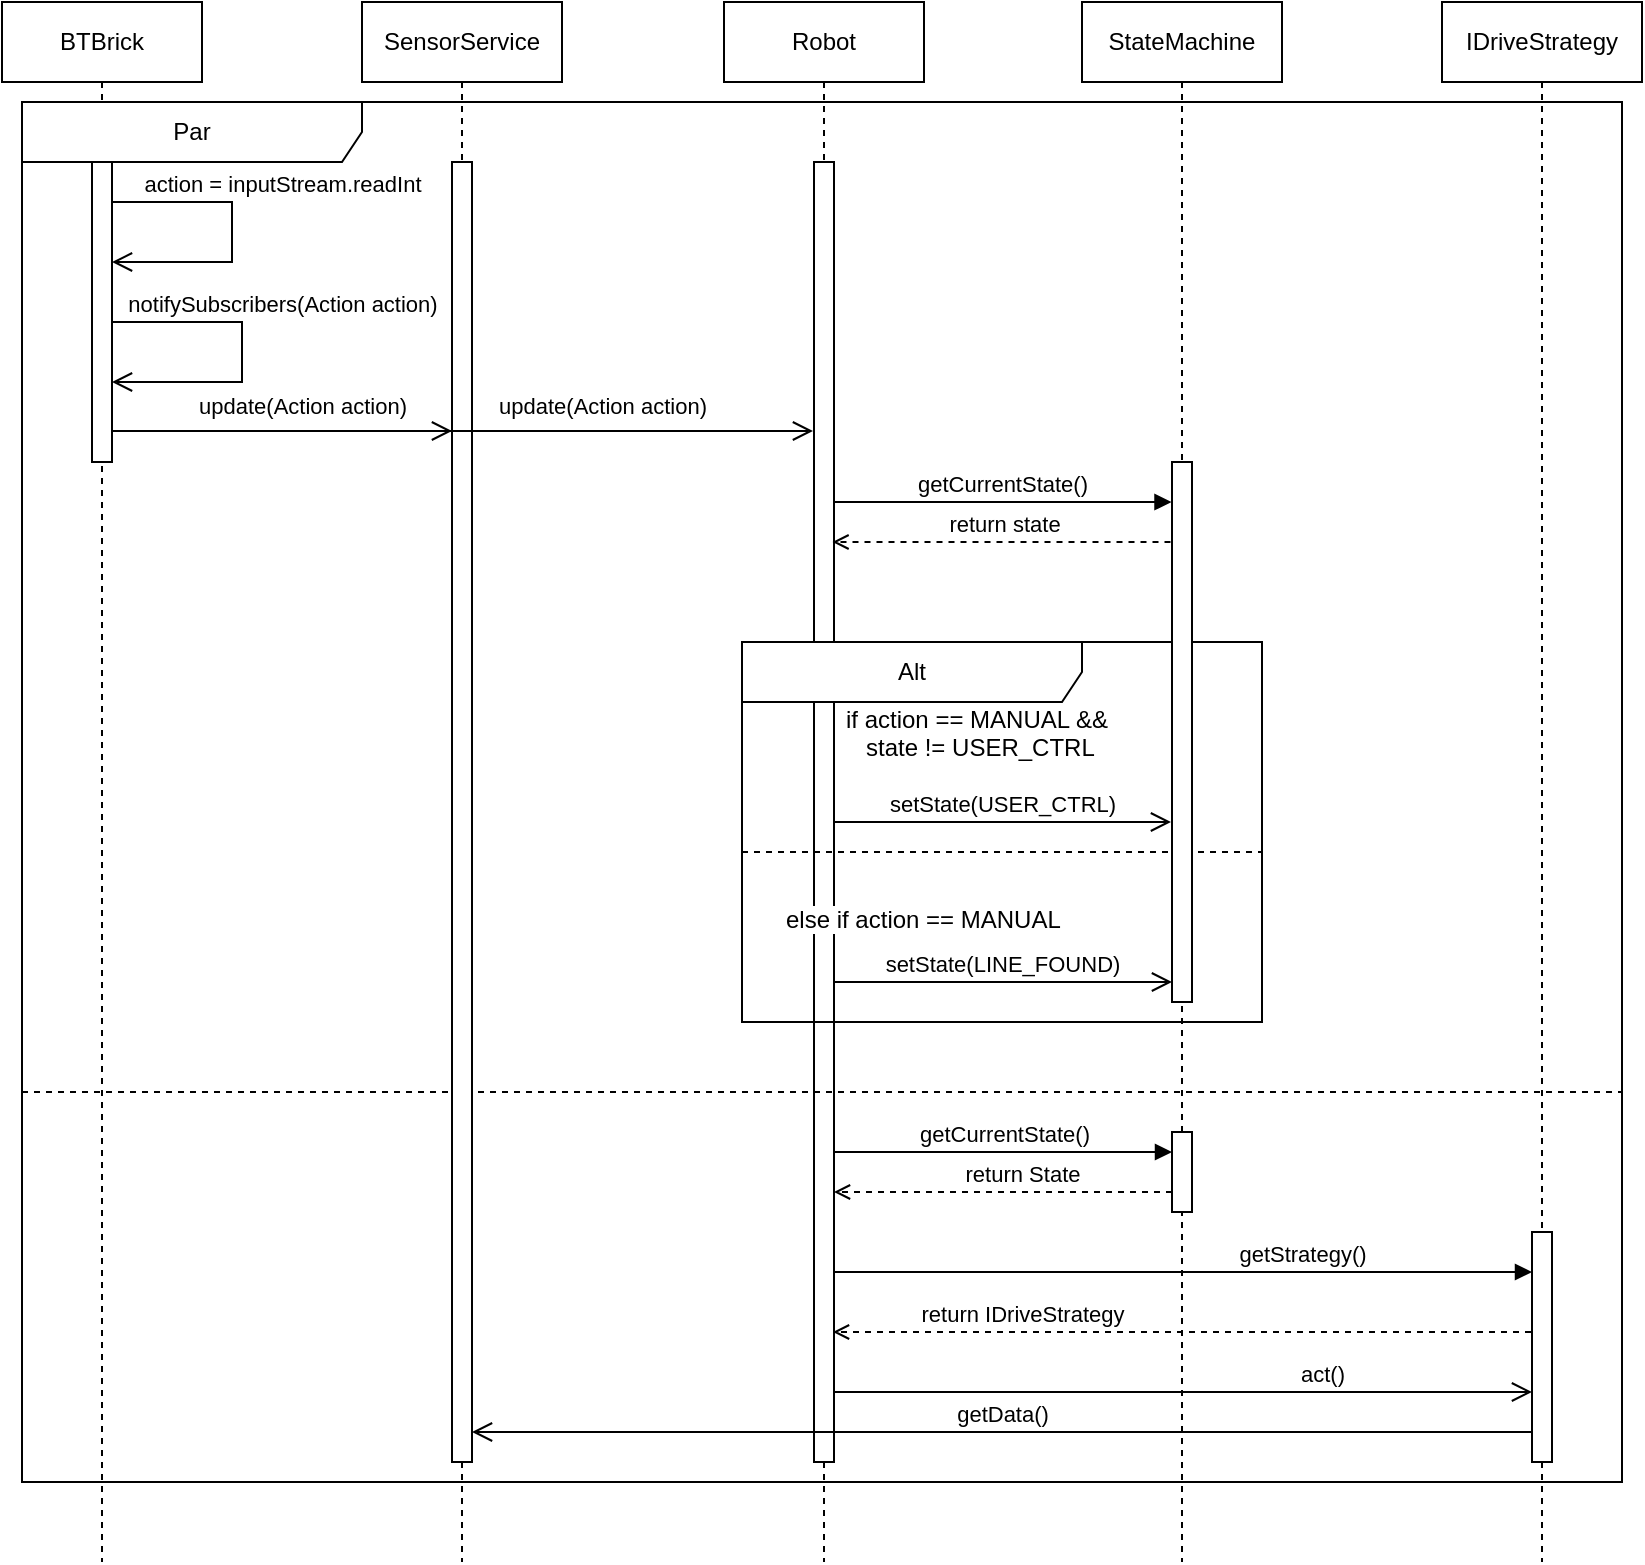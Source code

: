 <mxfile version="24.4.8" type="device">
  <diagram name="Page-1" id="2YBvvXClWsGukQMizWep">
    <mxGraphModel dx="2261" dy="907" grid="1" gridSize="10" guides="1" tooltips="1" connect="1" arrows="1" fold="1" page="1" pageScale="1" pageWidth="827" pageHeight="1169" math="0" shadow="0">
      <root>
        <mxCell id="0" />
        <mxCell id="1" parent="0" />
        <mxCell id="aM9ryv3xv72pqoxQDRHE-5" value="BTBrick" style="shape=umlLifeline;perimeter=lifelinePerimeter;whiteSpace=wrap;html=1;container=0;dropTarget=0;collapsible=0;recursiveResize=0;outlineConnect=0;portConstraint=eastwest;newEdgeStyle={&quot;edgeStyle&quot;:&quot;elbowEdgeStyle&quot;,&quot;elbow&quot;:&quot;vertical&quot;,&quot;curved&quot;:0,&quot;rounded&quot;:0};" parent="1" vertex="1">
          <mxGeometry x="-160" y="20" width="100" height="780" as="geometry" />
        </mxCell>
        <mxCell id="aM9ryv3xv72pqoxQDRHE-6" value="" style="html=1;points=[];perimeter=orthogonalPerimeter;outlineConnect=0;targetShapes=umlLifeline;portConstraint=eastwest;newEdgeStyle={&quot;edgeStyle&quot;:&quot;elbowEdgeStyle&quot;,&quot;elbow&quot;:&quot;vertical&quot;,&quot;curved&quot;:0,&quot;rounded&quot;:0};" parent="aM9ryv3xv72pqoxQDRHE-5" vertex="1">
          <mxGeometry x="45" y="80" width="10" height="150" as="geometry" />
        </mxCell>
        <mxCell id="40RXEihZA-Wa1koNz0qk-14" value="notifySubscribers(Action action)" style="endArrow=open;startArrow=none;endFill=0;startFill=0;endSize=8;html=1;verticalAlign=bottom;labelBackgroundColor=none;strokeWidth=1;rounded=0;" edge="1" parent="aM9ryv3xv72pqoxQDRHE-5" source="aM9ryv3xv72pqoxQDRHE-6" target="aM9ryv3xv72pqoxQDRHE-6">
          <mxGeometry x="-0.188" y="20" width="160" relative="1" as="geometry">
            <mxPoint x="60" y="160" as="sourcePoint" />
            <mxPoint x="55" y="190" as="targetPoint" />
            <Array as="points">
              <mxPoint x="90" y="160" />
              <mxPoint x="120" y="160" />
              <mxPoint x="120" y="190" />
            </Array>
            <mxPoint as="offset" />
          </mxGeometry>
        </mxCell>
        <mxCell id="VgHauEdf2M3hdAsd8EfK-26" value="action = inputStream.readInt" style="endArrow=open;startArrow=none;endFill=0;startFill=0;endSize=8;html=1;verticalAlign=bottom;labelBackgroundColor=none;strokeWidth=1;rounded=0;" parent="aM9ryv3xv72pqoxQDRHE-5" target="aM9ryv3xv72pqoxQDRHE-6" edge="1" source="aM9ryv3xv72pqoxQDRHE-6">
          <mxGeometry x="-0.2" y="25" width="160" relative="1" as="geometry">
            <mxPoint x="60" y="100" as="sourcePoint" />
            <mxPoint x="50" y="130" as="targetPoint" />
            <Array as="points">
              <mxPoint x="85" y="100" />
              <mxPoint x="115" y="100" />
              <mxPoint x="115" y="130" />
            </Array>
            <mxPoint as="offset" />
          </mxGeometry>
        </mxCell>
        <mxCell id="VgHauEdf2M3hdAsd8EfK-9" value="Robot" style="shape=umlLifeline;perimeter=lifelinePerimeter;whiteSpace=wrap;html=1;container=0;dropTarget=0;collapsible=0;recursiveResize=0;outlineConnect=0;portConstraint=eastwest;newEdgeStyle={&quot;edgeStyle&quot;:&quot;elbowEdgeStyle&quot;,&quot;elbow&quot;:&quot;vertical&quot;,&quot;curved&quot;:0,&quot;rounded&quot;:0};" parent="1" vertex="1">
          <mxGeometry x="201" y="20" width="100" height="780" as="geometry" />
        </mxCell>
        <mxCell id="VgHauEdf2M3hdAsd8EfK-10" value="" style="html=1;points=[];perimeter=orthogonalPerimeter;outlineConnect=0;targetShapes=umlLifeline;portConstraint=eastwest;newEdgeStyle={&quot;edgeStyle&quot;:&quot;elbowEdgeStyle&quot;,&quot;elbow&quot;:&quot;vertical&quot;,&quot;curved&quot;:0,&quot;rounded&quot;:0};" parent="VgHauEdf2M3hdAsd8EfK-9" vertex="1">
          <mxGeometry x="45" y="80" width="10" height="650" as="geometry" />
        </mxCell>
        <mxCell id="VgHauEdf2M3hdAsd8EfK-11" value="StateMachine" style="shape=umlLifeline;perimeter=lifelinePerimeter;whiteSpace=wrap;html=1;container=0;dropTarget=0;collapsible=0;recursiveResize=0;outlineConnect=0;portConstraint=eastwest;newEdgeStyle={&quot;edgeStyle&quot;:&quot;elbowEdgeStyle&quot;,&quot;elbow&quot;:&quot;vertical&quot;,&quot;curved&quot;:0,&quot;rounded&quot;:0};" parent="1" vertex="1">
          <mxGeometry x="380" y="20" width="100" height="780" as="geometry" />
        </mxCell>
        <mxCell id="VgHauEdf2M3hdAsd8EfK-34" value="IDriveStrategy" style="shape=umlLifeline;perimeter=lifelinePerimeter;whiteSpace=wrap;html=1;container=0;dropTarget=0;collapsible=0;recursiveResize=0;outlineConnect=0;portConstraint=eastwest;newEdgeStyle={&quot;edgeStyle&quot;:&quot;elbowEdgeStyle&quot;,&quot;elbow&quot;:&quot;vertical&quot;,&quot;curved&quot;:0,&quot;rounded&quot;:0};" parent="1" vertex="1">
          <mxGeometry x="560" y="20" width="100" height="780" as="geometry" />
        </mxCell>
        <mxCell id="40RXEihZA-Wa1koNz0qk-7" value="Par" style="shape=umlFrame;whiteSpace=wrap;html=1;pointerEvents=0;recursiveResize=0;container=1;collapsible=0;width=170;" vertex="1" parent="1">
          <mxGeometry x="-150" y="70" width="800" height="690" as="geometry" />
        </mxCell>
        <mxCell id="40RXEihZA-Wa1koNz0qk-9" value="" style="line;strokeWidth=1;dashed=1;labelPosition=center;verticalLabelPosition=bottom;align=left;verticalAlign=top;spacingLeft=20;spacingTop=15;html=1;whiteSpace=wrap;" vertex="1" parent="40RXEihZA-Wa1koNz0qk-7">
          <mxGeometry y="490" width="800" height="10" as="geometry" />
        </mxCell>
        <mxCell id="VgHauEdf2M3hdAsd8EfK-12" value="" style="html=1;points=[];perimeter=orthogonalPerimeter;outlineConnect=0;targetShapes=umlLifeline;portConstraint=eastwest;newEdgeStyle={&quot;edgeStyle&quot;:&quot;elbowEdgeStyle&quot;,&quot;elbow&quot;:&quot;vertical&quot;,&quot;curved&quot;:0,&quot;rounded&quot;:0};" parent="40RXEihZA-Wa1koNz0qk-7" vertex="1">
          <mxGeometry x="575" y="515" width="10" height="40" as="geometry" />
        </mxCell>
        <mxCell id="VgHauEdf2M3hdAsd8EfK-35" value="" style="html=1;points=[];perimeter=orthogonalPerimeter;outlineConnect=0;targetShapes=umlLifeline;portConstraint=eastwest;newEdgeStyle={&quot;edgeStyle&quot;:&quot;elbowEdgeStyle&quot;,&quot;elbow&quot;:&quot;vertical&quot;,&quot;curved&quot;:0,&quot;rounded&quot;:0};" parent="40RXEihZA-Wa1koNz0qk-7" vertex="1">
          <mxGeometry x="755" y="565" width="10" height="115" as="geometry" />
        </mxCell>
        <mxCell id="VgHauEdf2M3hdAsd8EfK-30" value="getCurrentState()" style="html=1;verticalAlign=bottom;endArrow=block;edgeStyle=elbowEdgeStyle;elbow=vertical;curved=0;rounded=0;" parent="40RXEihZA-Wa1koNz0qk-7" edge="1">
          <mxGeometry relative="1" as="geometry">
            <mxPoint x="406" y="525" as="sourcePoint" />
            <Array as="points">
              <mxPoint x="490.5" y="525" />
            </Array>
            <mxPoint x="575" y="525" as="targetPoint" />
          </mxGeometry>
        </mxCell>
        <mxCell id="MnhJiCePQzwTxGwmFQ9T-3" value="return State" style="html=1;verticalAlign=bottom;labelBackgroundColor=none;endArrow=open;endFill=0;dashed=1;rounded=0;" parent="40RXEihZA-Wa1koNz0qk-7" edge="1">
          <mxGeometry x="-0.112" width="160" relative="1" as="geometry">
            <mxPoint x="575.0" y="545.0" as="sourcePoint" />
            <mxPoint x="406" y="545.0" as="targetPoint" />
            <mxPoint as="offset" />
          </mxGeometry>
        </mxCell>
        <mxCell id="VgHauEdf2M3hdAsd8EfK-50" value="getStrategy()" style="html=1;verticalAlign=bottom;endArrow=block;edgeStyle=elbowEdgeStyle;elbow=vertical;curved=0;rounded=0;" parent="40RXEihZA-Wa1koNz0qk-7" edge="1">
          <mxGeometry x="0.341" relative="1" as="geometry">
            <mxPoint x="406" y="585" as="sourcePoint" />
            <Array as="points">
              <mxPoint x="489" y="585" />
            </Array>
            <mxPoint x="755" y="585" as="targetPoint" />
            <mxPoint as="offset" />
          </mxGeometry>
        </mxCell>
        <mxCell id="MnhJiCePQzwTxGwmFQ9T-4" value="return IDriveStrategy" style="html=1;verticalAlign=bottom;labelBackgroundColor=none;endArrow=open;endFill=0;dashed=1;rounded=0;" parent="40RXEihZA-Wa1koNz0qk-7" edge="1">
          <mxGeometry x="0.459" width="160" relative="1" as="geometry">
            <mxPoint x="754.5" y="615" as="sourcePoint" />
            <mxPoint x="405.5" y="615" as="targetPoint" />
            <mxPoint as="offset" />
          </mxGeometry>
        </mxCell>
        <mxCell id="sYVHUZY6ORqhLOfMMOYd-2" value="act()" style="endArrow=open;startArrow=none;endFill=0;startFill=0;endSize=8;html=1;verticalAlign=bottom;labelBackgroundColor=none;strokeWidth=1;rounded=0;" parent="40RXEihZA-Wa1koNz0qk-7" edge="1">
          <mxGeometry x="0.398" width="160" relative="1" as="geometry">
            <mxPoint x="406" y="645" as="sourcePoint" />
            <mxPoint x="755" y="645" as="targetPoint" />
            <Array as="points">
              <mxPoint x="499" y="645" />
            </Array>
            <mxPoint as="offset" />
          </mxGeometry>
        </mxCell>
        <mxCell id="40RXEihZA-Wa1koNz0qk-22" value="Alt" style="shape=umlFrame;whiteSpace=wrap;html=1;pointerEvents=0;recursiveResize=0;container=1;collapsible=0;width=170;" vertex="1" parent="40RXEihZA-Wa1koNz0qk-7">
          <mxGeometry x="360" y="270" width="260" height="190" as="geometry" />
        </mxCell>
        <mxCell id="40RXEihZA-Wa1koNz0qk-23" value="if action == MANUAL &amp;amp;&amp;amp;&amp;nbsp;&lt;div&gt;&amp;nbsp; &amp;nbsp;state != USER_CTRL&lt;/div&gt;" style="text;html=1;" vertex="1" parent="40RXEihZA-Wa1koNz0qk-22">
          <mxGeometry width="180" height="40" relative="1" as="geometry">
            <mxPoint x="50" y="25" as="offset" />
          </mxGeometry>
        </mxCell>
        <mxCell id="40RXEihZA-Wa1koNz0qk-24" value="else if action == MANUAL" style="line;strokeWidth=1;dashed=1;labelPosition=center;verticalLabelPosition=bottom;align=left;verticalAlign=top;spacingLeft=20;spacingTop=15;html=1;whiteSpace=wrap;" vertex="1" parent="40RXEihZA-Wa1koNz0qk-22">
          <mxGeometry y="100" width="260" height="10" as="geometry" />
        </mxCell>
        <mxCell id="40RXEihZA-Wa1koNz0qk-18" value="" style="html=1;points=[];perimeter=orthogonalPerimeter;outlineConnect=0;targetShapes=umlLifeline;portConstraint=eastwest;newEdgeStyle={&quot;edgeStyle&quot;:&quot;elbowEdgeStyle&quot;,&quot;elbow&quot;:&quot;vertical&quot;,&quot;curved&quot;:0,&quot;rounded&quot;:0};" vertex="1" parent="40RXEihZA-Wa1koNz0qk-22">
          <mxGeometry x="215" y="-90" width="10" height="270" as="geometry" />
        </mxCell>
        <mxCell id="40RXEihZA-Wa1koNz0qk-28" value="setState(USER_CTRL)" style="endArrow=open;startArrow=none;endFill=0;startFill=0;endSize=8;html=1;verticalAlign=bottom;labelBackgroundColor=none;strokeWidth=1;rounded=0;" edge="1" parent="40RXEihZA-Wa1koNz0qk-22">
          <mxGeometry x="-0.006" width="160" relative="1" as="geometry">
            <mxPoint x="45.5" y="90" as="sourcePoint" />
            <mxPoint x="214.5" y="90" as="targetPoint" />
            <Array as="points">
              <mxPoint x="132.5" y="90" />
            </Array>
            <mxPoint as="offset" />
          </mxGeometry>
        </mxCell>
        <mxCell id="40RXEihZA-Wa1koNz0qk-27" value="setState(LINE_FOUND)" style="endArrow=open;startArrow=none;endFill=0;startFill=0;endSize=8;html=1;verticalAlign=bottom;labelBackgroundColor=none;strokeWidth=1;rounded=0;" edge="1" parent="40RXEihZA-Wa1koNz0qk-22" target="40RXEihZA-Wa1koNz0qk-18">
          <mxGeometry x="-0.006" width="160" relative="1" as="geometry">
            <mxPoint x="46" y="170" as="sourcePoint" />
            <mxPoint x="389" y="170" as="targetPoint" />
            <Array as="points">
              <mxPoint x="133" y="170" />
            </Array>
            <mxPoint as="offset" />
          </mxGeometry>
        </mxCell>
        <mxCell id="40RXEihZA-Wa1koNz0qk-26" value="return state" style="html=1;verticalAlign=bottom;labelBackgroundColor=none;endArrow=open;endFill=0;dashed=1;rounded=0;" edge="1" parent="40RXEihZA-Wa1koNz0qk-7">
          <mxGeometry width="160" relative="1" as="geometry">
            <mxPoint x="574.25" y="220" as="sourcePoint" />
            <mxPoint x="405.25" y="220" as="targetPoint" />
            <mxPoint x="1" as="offset" />
          </mxGeometry>
        </mxCell>
        <mxCell id="40RXEihZA-Wa1koNz0qk-25" value="getCurrentState()" style="html=1;verticalAlign=bottom;endArrow=block;edgeStyle=elbowEdgeStyle;elbow=vertical;curved=0;rounded=0;" edge="1" parent="40RXEihZA-Wa1koNz0qk-7">
          <mxGeometry x="-0.006" relative="1" as="geometry">
            <mxPoint x="405.75" y="200" as="sourcePoint" />
            <Array as="points">
              <mxPoint x="462.75" y="200" />
            </Array>
            <mxPoint x="574.75" y="200" as="targetPoint" />
            <mxPoint as="offset" />
          </mxGeometry>
        </mxCell>
        <mxCell id="40RXEihZA-Wa1koNz0qk-12" value="SensorService" style="shape=umlLifeline;perimeter=lifelinePerimeter;whiteSpace=wrap;html=1;container=0;dropTarget=0;collapsible=0;recursiveResize=0;outlineConnect=0;portConstraint=eastwest;newEdgeStyle={&quot;edgeStyle&quot;:&quot;elbowEdgeStyle&quot;,&quot;elbow&quot;:&quot;vertical&quot;,&quot;curved&quot;:0,&quot;rounded&quot;:0};" vertex="1" parent="1">
          <mxGeometry x="20" y="20" width="100" height="780" as="geometry" />
        </mxCell>
        <mxCell id="40RXEihZA-Wa1koNz0qk-13" value="" style="html=1;points=[];perimeter=orthogonalPerimeter;outlineConnect=0;targetShapes=umlLifeline;portConstraint=eastwest;newEdgeStyle={&quot;edgeStyle&quot;:&quot;elbowEdgeStyle&quot;,&quot;elbow&quot;:&quot;vertical&quot;,&quot;curved&quot;:0,&quot;rounded&quot;:0};" vertex="1" parent="40RXEihZA-Wa1koNz0qk-12">
          <mxGeometry x="45" y="80" width="10" height="650" as="geometry" />
        </mxCell>
        <mxCell id="40RXEihZA-Wa1koNz0qk-15" value="update(Action action)" style="endArrow=open;startArrow=none;endFill=0;startFill=0;endSize=8;html=1;verticalAlign=bottom;labelBackgroundColor=none;strokeWidth=1;rounded=0;" edge="1" parent="1" source="aM9ryv3xv72pqoxQDRHE-6" target="40RXEihZA-Wa1koNz0qk-13">
          <mxGeometry x="0.118" y="5" width="160" relative="1" as="geometry">
            <mxPoint x="-90" y="234.5" as="sourcePoint" />
            <mxPoint x="250" y="235" as="targetPoint" />
            <Array as="points">
              <mxPoint x="-1" y="234.5" />
            </Array>
            <mxPoint y="1" as="offset" />
          </mxGeometry>
        </mxCell>
        <mxCell id="40RXEihZA-Wa1koNz0qk-16" value="update(Action action)" style="endArrow=open;startArrow=none;endFill=0;startFill=0;endSize=8;html=1;verticalAlign=bottom;labelBackgroundColor=none;strokeWidth=1;rounded=0;" edge="1" parent="1">
          <mxGeometry x="0.399" y="5" width="160" relative="1" as="geometry">
            <mxPoint x="-105.5" y="234.5" as="sourcePoint" />
            <mxPoint x="245.5" y="234.5" as="targetPoint" />
            <Array as="points">
              <mxPoint x="8.5" y="234.5" />
            </Array>
            <mxPoint y="1" as="offset" />
          </mxGeometry>
        </mxCell>
        <mxCell id="40RXEihZA-Wa1koNz0qk-29" value="getData()" style="endArrow=open;startArrow=none;endFill=0;startFill=0;endSize=8;html=1;verticalAlign=bottom;labelBackgroundColor=none;strokeWidth=1;rounded=0;" edge="1" parent="1" source="VgHauEdf2M3hdAsd8EfK-35" target="40RXEihZA-Wa1koNz0qk-13">
          <mxGeometry width="160" relative="1" as="geometry">
            <mxPoint x="165.5" y="735" as="sourcePoint" />
            <mxPoint x="514.5" y="735" as="targetPoint" />
            <Array as="points">
              <mxPoint x="258.5" y="735" />
            </Array>
            <mxPoint as="offset" />
          </mxGeometry>
        </mxCell>
      </root>
    </mxGraphModel>
  </diagram>
</mxfile>
